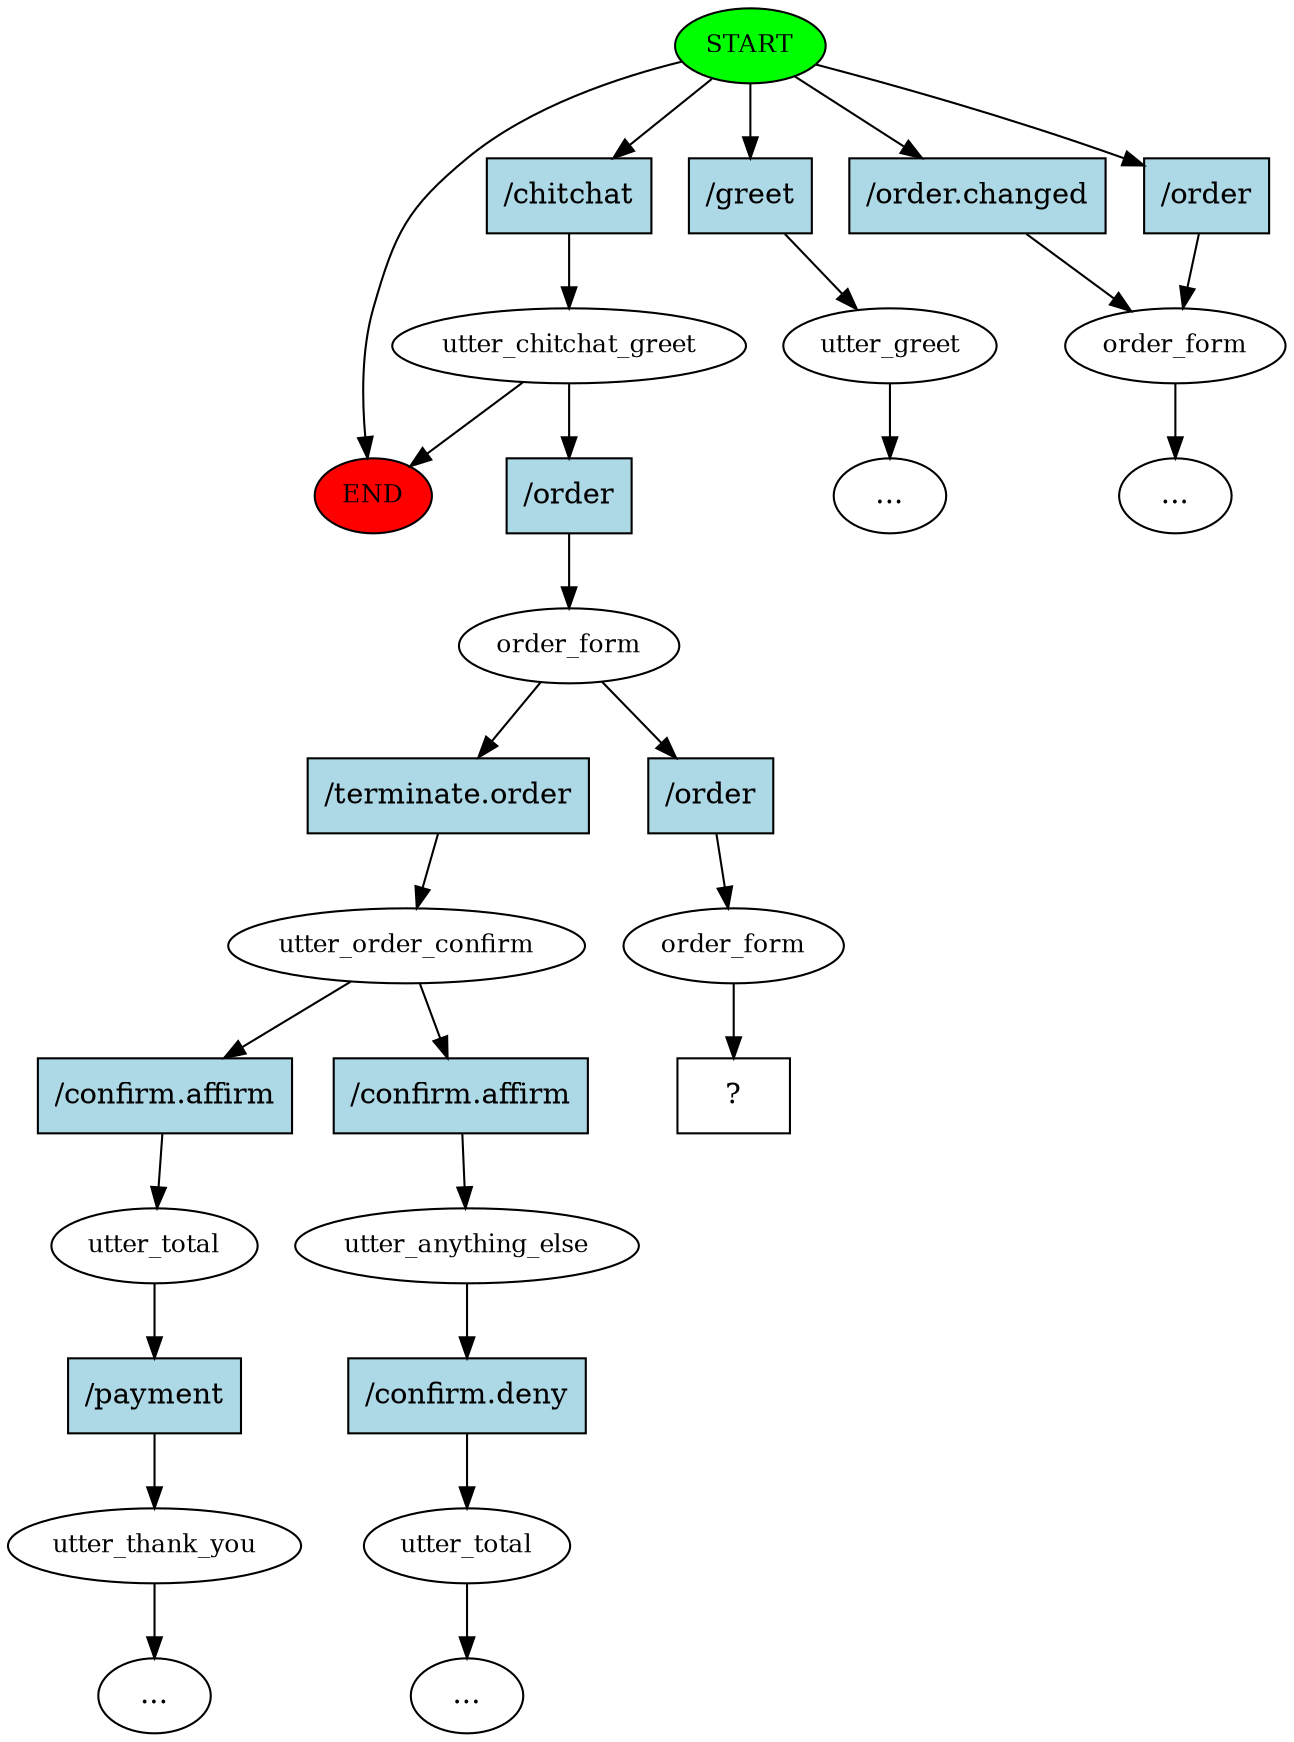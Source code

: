 digraph  {
0 [class="start active", fillcolor=green, fontsize=12, label=START, style=filled];
"-1" [class=end, fillcolor=red, fontsize=12, label=END, style=filled];
1 [class=active, fontsize=12, label=utter_chitchat_greet];
2 [class=active, fontsize=12, label=order_form];
3 [class="", fontsize=12, label=utter_order_confirm];
4 [class="", fontsize=12, label=utter_total];
5 [class="", fontsize=12, label=utter_thank_you];
"-3" [class=ellipsis, label="..."];
6 [class="", fontsize=12, label=utter_greet];
10 [class="", fontsize=12, label=utter_anything_else];
11 [class="", fontsize=12, label=utter_total];
"-5" [class=ellipsis, label="..."];
18 [class="", fontsize=12, label=order_form];
"-18" [class=ellipsis, label="..."];
"-20" [class=ellipsis, label="..."];
30 [class=active, fontsize=12, label=order_form];
31 [class="intent dashed active", label="  ?  ", shape=rect];
32 [class="intent active", fillcolor=lightblue, label="/chitchat", shape=rect, style=filled];
33 [class=intent, fillcolor=lightblue, label="/greet", shape=rect, style=filled];
34 [class=intent, fillcolor=lightblue, label="/order.changed", shape=rect, style=filled];
35 [class=intent, fillcolor=lightblue, label="/order", shape=rect, style=filled];
36 [class="intent active", fillcolor=lightblue, label="/order", shape=rect, style=filled];
37 [class=intent, fillcolor=lightblue, label="/terminate.order", shape=rect, style=filled];
38 [class="intent active", fillcolor=lightblue, label="/order", shape=rect, style=filled];
39 [class=intent, fillcolor=lightblue, label="/confirm.affirm", shape=rect, style=filled];
40 [class=intent, fillcolor=lightblue, label="/confirm.affirm", shape=rect, style=filled];
41 [class=intent, fillcolor=lightblue, label="/payment", shape=rect, style=filled];
42 [class=intent, fillcolor=lightblue, label="/confirm.deny", shape=rect, style=filled];
0 -> "-1"  [class="", key=NONE, label=""];
0 -> 32  [class=active, key=0];
0 -> 33  [class="", key=0];
0 -> 34  [class="", key=0];
0 -> 35  [class="", key=0];
1 -> "-1"  [class="", key=NONE, label=""];
1 -> 36  [class=active, key=0];
2 -> 37  [class="", key=0];
2 -> 38  [class=active, key=0];
3 -> 39  [class="", key=0];
3 -> 40  [class="", key=0];
4 -> 41  [class="", key=0];
5 -> "-3"  [class="", key=NONE, label=""];
6 -> "-18"  [class="", key=NONE, label=""];
10 -> 42  [class="", key=0];
11 -> "-5"  [class="", key=NONE, label=""];
18 -> "-20"  [class="", key=NONE, label=""];
30 -> 31  [class=active, key=NONE, label=""];
32 -> 1  [class=active, key=0];
33 -> 6  [class="", key=0];
34 -> 18  [class="", key=0];
35 -> 18  [class="", key=0];
36 -> 2  [class=active, key=0];
37 -> 3  [class="", key=0];
38 -> 30  [class=active, key=0];
39 -> 4  [class="", key=0];
40 -> 10  [class="", key=0];
41 -> 5  [class="", key=0];
42 -> 11  [class="", key=0];
}
